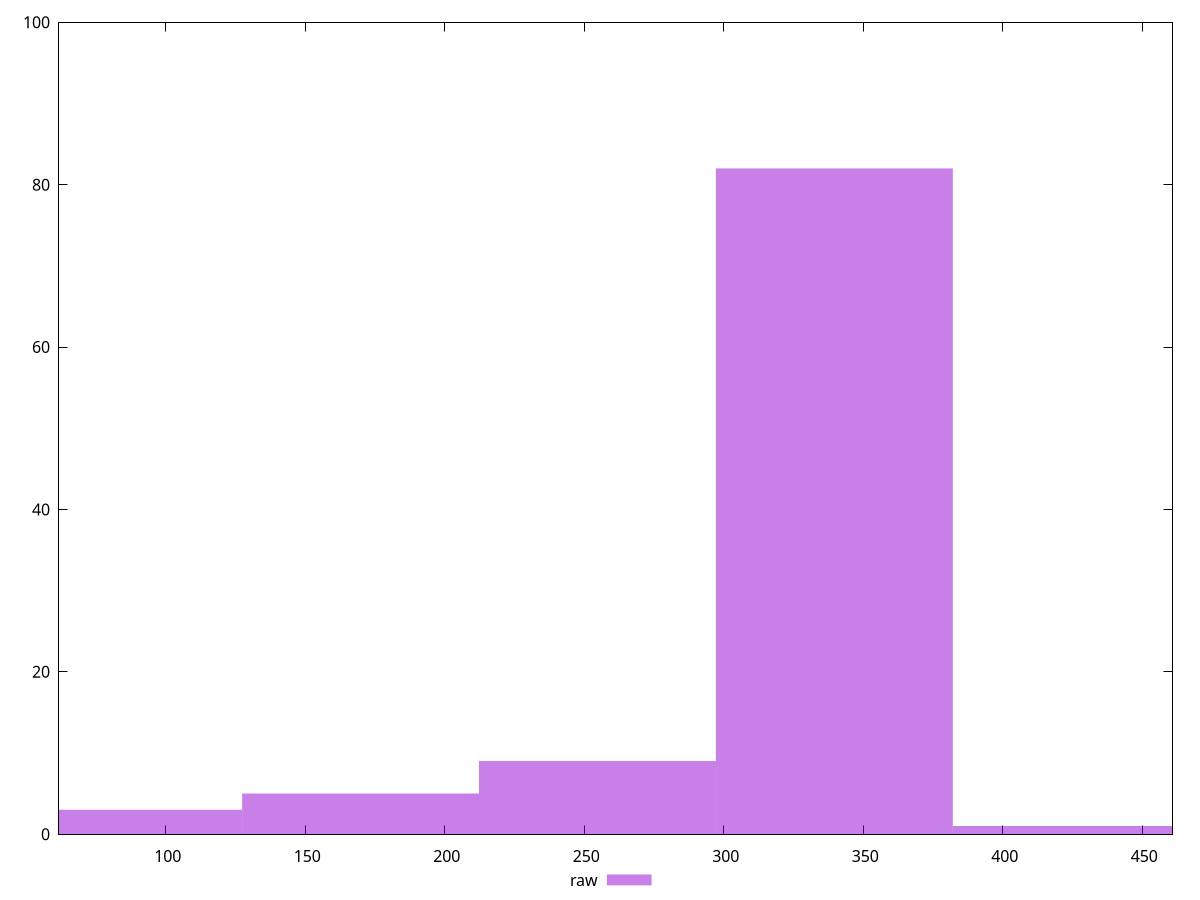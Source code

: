 reset

$raw <<EOF
339.6157046605186 82
169.8078523302593 5
254.71177849538896 9
84.90392616512965 3
424.5196308256482 1
EOF

set key outside below
set boxwidth 84.90392616512965
set xrange [61.73099997639656:460.79999999999995]
set yrange [0:100]
set trange [0:100]
set style fill transparent solid 0.5 noborder
set terminal svg size 640, 490 enhanced background rgb 'white'
set output "report_00013_2021-02-09T12-04-24.940Z/uses-rel-preconnect/samples/pages+cached+noadtech+nomedia/raw/histogram.svg"

plot $raw title "raw" with boxes

reset

